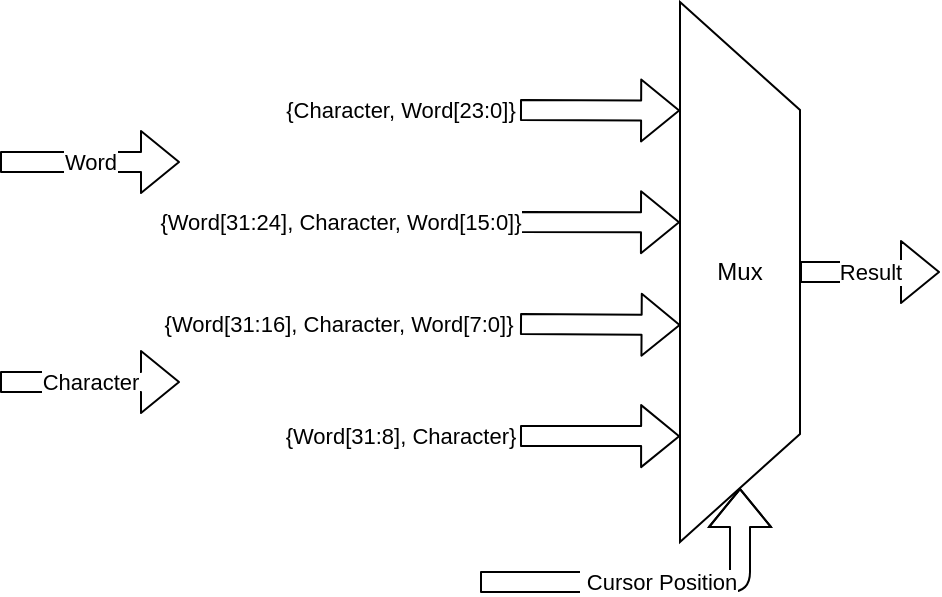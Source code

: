 <mxfile type="device" version="10.6.5"><diagram id="Ar9O6FwIvwve2juThl_U" name="Page-1"><mxGraphModel grid="1" dx="628" dy="425" gridSize="10" guides="1" tooltips="1" connect="1" arrows="1" fold="1" page="1" pageScale="1" pageWidth="827" pageHeight="1169" math="0" shadow="0"><root><mxCell id="0" /><mxCell id="1" parent="0" /><mxCell id="g_223E3ssJQGpwLIjsew-1" value="Word" parent="1" style="shape=flexArrow;endArrow=classic;html=1;" edge="1"><mxGeometry as="geometry" width="50" height="50" relative="1"><mxPoint as="sourcePoint" x="140" y="100" /><mxPoint as="targetPoint" x="230" y="100" /></mxGeometry></mxCell><mxCell id="g_223E3ssJQGpwLIjsew-2" value="&amp;nbsp;Cursor Position" parent="1" style="shape=flexArrow;endArrow=classic;html=1;entryX=1;entryY=0.5;entryDx=0;entryDy=0;" edge="1" target="g_223E3ssJQGpwLIjsew-4"><mxGeometry as="geometry" width="50" height="50" relative="1"><mxPoint as="sourcePoint" x="380" y="310" /><mxPoint as="targetPoint" x="280" y="270" /><Array as="points"><mxPoint x="510" y="310" /></Array></mxGeometry></mxCell><mxCell id="g_223E3ssJQGpwLIjsew-3" value="Character" parent="1" style="shape=flexArrow;endArrow=classic;html=1;" edge="1"><mxGeometry as="geometry" width="50" height="50" relative="1"><mxPoint as="sourcePoint" x="140" y="210" /><mxPoint as="targetPoint" x="230" y="210" /></mxGeometry></mxCell><mxCell id="g_223E3ssJQGpwLIjsew-4" value="Mux" parent="1" style="shape=trapezoid;perimeter=trapezoidPerimeter;whiteSpace=wrap;html=1;direction=south;" vertex="1"><mxGeometry as="geometry" width="60" height="270" x="480" y="20" /></mxCell><mxCell id="g_223E3ssJQGpwLIjsew-5" value="Result" parent="1" style="shape=flexArrow;endArrow=classic;html=1;exitX=0.5;exitY=0;exitDx=0;exitDy=0;" edge="1" source="g_223E3ssJQGpwLIjsew-4"><mxGeometry as="geometry" width="50" height="50" relative="1"><mxPoint as="sourcePoint" x="600" y="190" /><mxPoint as="targetPoint" x="610" y="155" /></mxGeometry></mxCell><mxCell id="g_223E3ssJQGpwLIjsew-7" value="{Character, Word[23:0]}" parent="1" style="shape=flexArrow;endArrow=classic;html=1;entryX=0.201;entryY=0.999;entryDx=0;entryDy=0;entryPerimeter=0;" edge="1" target="g_223E3ssJQGpwLIjsew-4"><mxGeometry as="geometry" width="50" height="50" x="-1" y="-60" relative="1"><mxPoint as="sourcePoint" x="400" y="74" /><mxPoint as="targetPoint" x="420" y="100" /><mxPoint as="offset" x="-60" y="-60" /></mxGeometry></mxCell><mxCell id="g_223E3ssJQGpwLIjsew-8" value="{Word[31:24], Character, Word[15:0]}" parent="1" style="shape=flexArrow;endArrow=classic;html=1;entryX=0.408;entryY=1;entryDx=0;entryDy=0;entryPerimeter=0;" edge="1" target="g_223E3ssJQGpwLIjsew-4"><mxGeometry as="geometry" width="50" height="50" x="-1" y="-90" relative="1"><mxPoint as="sourcePoint" x="400" y="130" /><mxPoint as="targetPoint" x="440.048" y="130.143" /><mxPoint as="offset" x="-90" y="-90" /></mxGeometry></mxCell><mxCell id="g_223E3ssJQGpwLIjsew-9" value="{&lt;span&gt;Word[31:16], Character, Word[7:0]&lt;/span&gt;}" parent="1" style="shape=flexArrow;endArrow=classic;html=1;entryX=0.598;entryY=0.995;entryDx=0;entryDy=0;entryPerimeter=0;" edge="1" target="g_223E3ssJQGpwLIjsew-4"><mxGeometry as="geometry" width="50" height="50" x="-1" y="-90" relative="1"><mxPoint as="sourcePoint" x="400" y="181" /><mxPoint as="targetPoint" x="500.048" y="94.143" /><mxPoint as="offset" x="-90" y="-90" /></mxGeometry></mxCell><mxCell id="g_223E3ssJQGpwLIjsew-10" value="{&lt;span&gt;Word[31:8], Character&lt;/span&gt;}" parent="1" style="shape=flexArrow;endArrow=classic;html=1;entryX=0.804;entryY=0.999;entryDx=0;entryDy=0;entryPerimeter=0;" edge="1" target="g_223E3ssJQGpwLIjsew-4"><mxGeometry as="geometry" width="50" height="50" x="-1" y="-60" relative="1"><mxPoint as="sourcePoint" x="400" y="237" /><mxPoint as="targetPoint" x="510.048" y="104.143" /><mxPoint as="offset" x="-60" y="-60" /></mxGeometry></mxCell></root></mxGraphModel></diagram></mxfile>